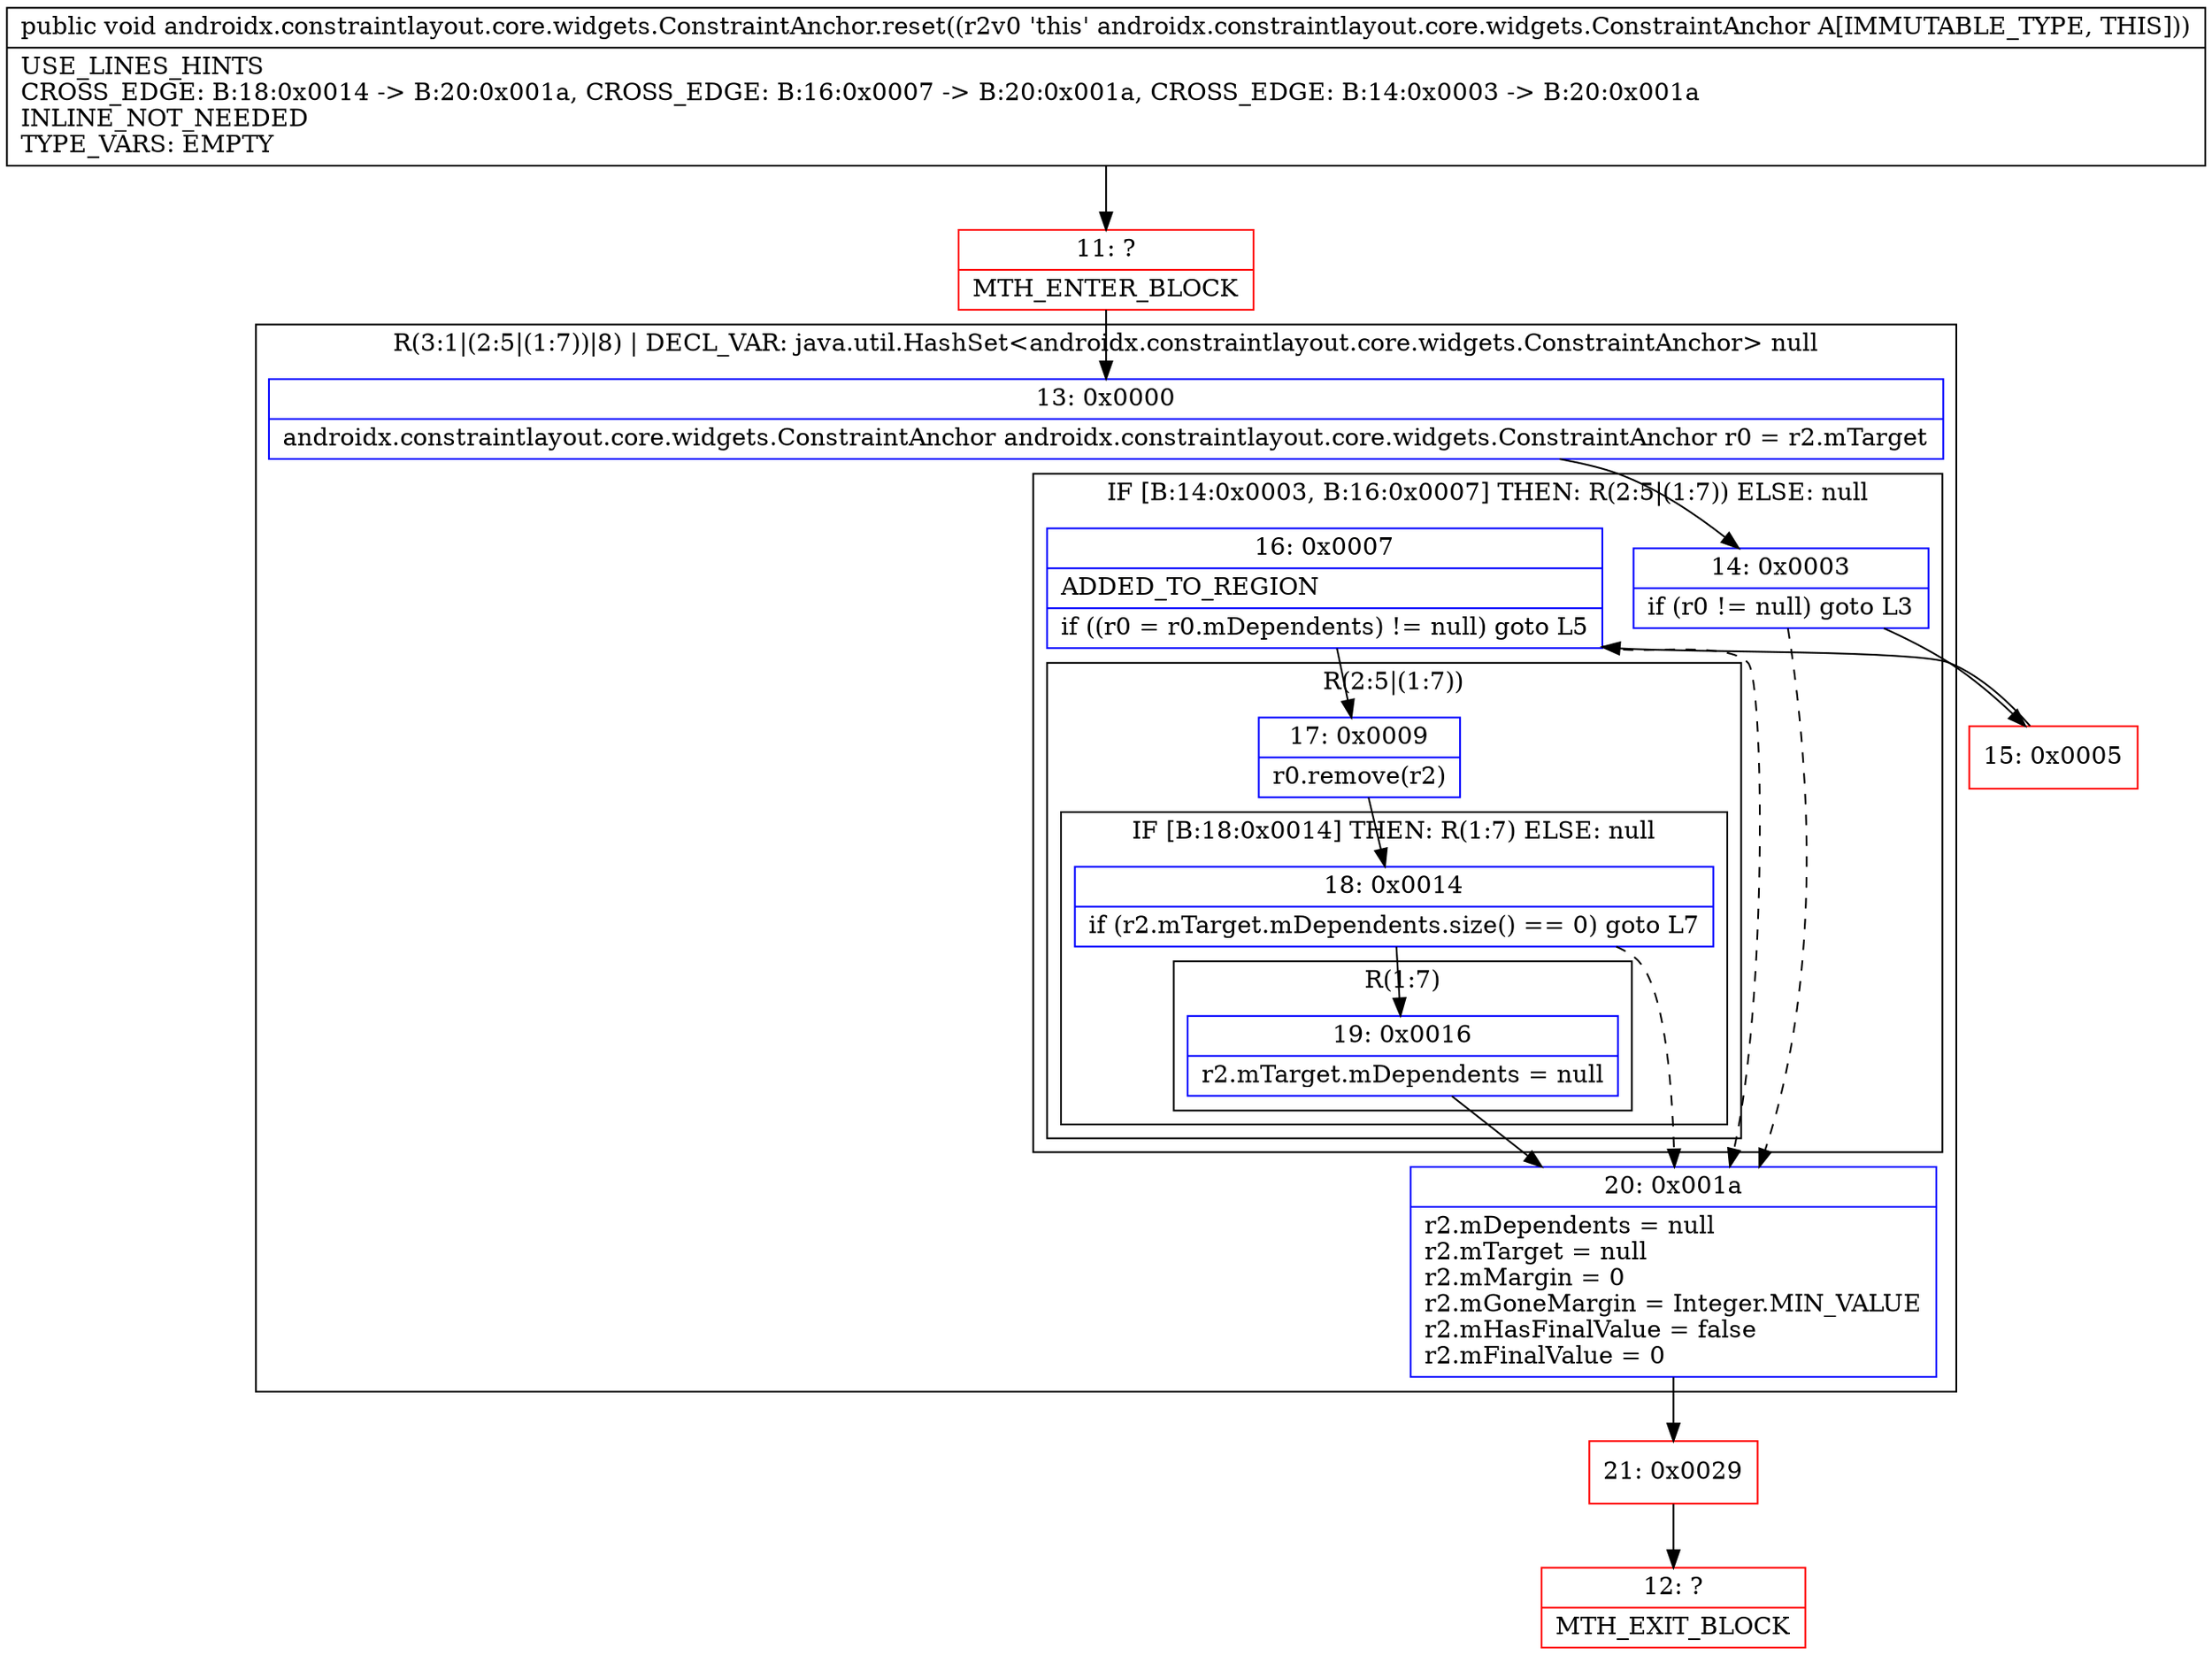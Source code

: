 digraph "CFG forandroidx.constraintlayout.core.widgets.ConstraintAnchor.reset()V" {
subgraph cluster_Region_53838867 {
label = "R(3:1|(2:5|(1:7))|8) | DECL_VAR: java.util.HashSet\<androidx.constraintlayout.core.widgets.ConstraintAnchor\> null\l";
node [shape=record,color=blue];
Node_13 [shape=record,label="{13\:\ 0x0000|androidx.constraintlayout.core.widgets.ConstraintAnchor androidx.constraintlayout.core.widgets.ConstraintAnchor r0 = r2.mTarget\l}"];
subgraph cluster_IfRegion_663008879 {
label = "IF [B:14:0x0003, B:16:0x0007] THEN: R(2:5|(1:7)) ELSE: null";
node [shape=record,color=blue];
Node_14 [shape=record,label="{14\:\ 0x0003|if (r0 != null) goto L3\l}"];
Node_16 [shape=record,label="{16\:\ 0x0007|ADDED_TO_REGION\l|if ((r0 = r0.mDependents) != null) goto L5\l}"];
subgraph cluster_Region_1713011739 {
label = "R(2:5|(1:7))";
node [shape=record,color=blue];
Node_17 [shape=record,label="{17\:\ 0x0009|r0.remove(r2)\l}"];
subgraph cluster_IfRegion_163656162 {
label = "IF [B:18:0x0014] THEN: R(1:7) ELSE: null";
node [shape=record,color=blue];
Node_18 [shape=record,label="{18\:\ 0x0014|if (r2.mTarget.mDependents.size() == 0) goto L7\l}"];
subgraph cluster_Region_1443822362 {
label = "R(1:7)";
node [shape=record,color=blue];
Node_19 [shape=record,label="{19\:\ 0x0016|r2.mTarget.mDependents = null\l}"];
}
}
}
}
Node_20 [shape=record,label="{20\:\ 0x001a|r2.mDependents = null\lr2.mTarget = null\lr2.mMargin = 0\lr2.mGoneMargin = Integer.MIN_VALUE\lr2.mHasFinalValue = false\lr2.mFinalValue = 0\l}"];
}
Node_11 [shape=record,color=red,label="{11\:\ ?|MTH_ENTER_BLOCK\l}"];
Node_15 [shape=record,color=red,label="{15\:\ 0x0005}"];
Node_21 [shape=record,color=red,label="{21\:\ 0x0029}"];
Node_12 [shape=record,color=red,label="{12\:\ ?|MTH_EXIT_BLOCK\l}"];
MethodNode[shape=record,label="{public void androidx.constraintlayout.core.widgets.ConstraintAnchor.reset((r2v0 'this' androidx.constraintlayout.core.widgets.ConstraintAnchor A[IMMUTABLE_TYPE, THIS]))  | USE_LINES_HINTS\lCROSS_EDGE: B:18:0x0014 \-\> B:20:0x001a, CROSS_EDGE: B:16:0x0007 \-\> B:20:0x001a, CROSS_EDGE: B:14:0x0003 \-\> B:20:0x001a\lINLINE_NOT_NEEDED\lTYPE_VARS: EMPTY\l}"];
MethodNode -> Node_11;Node_13 -> Node_14;
Node_14 -> Node_15;
Node_14 -> Node_20[style=dashed];
Node_16 -> Node_17;
Node_16 -> Node_20[style=dashed];
Node_17 -> Node_18;
Node_18 -> Node_19;
Node_18 -> Node_20[style=dashed];
Node_19 -> Node_20;
Node_20 -> Node_21;
Node_11 -> Node_13;
Node_15 -> Node_16;
Node_21 -> Node_12;
}

